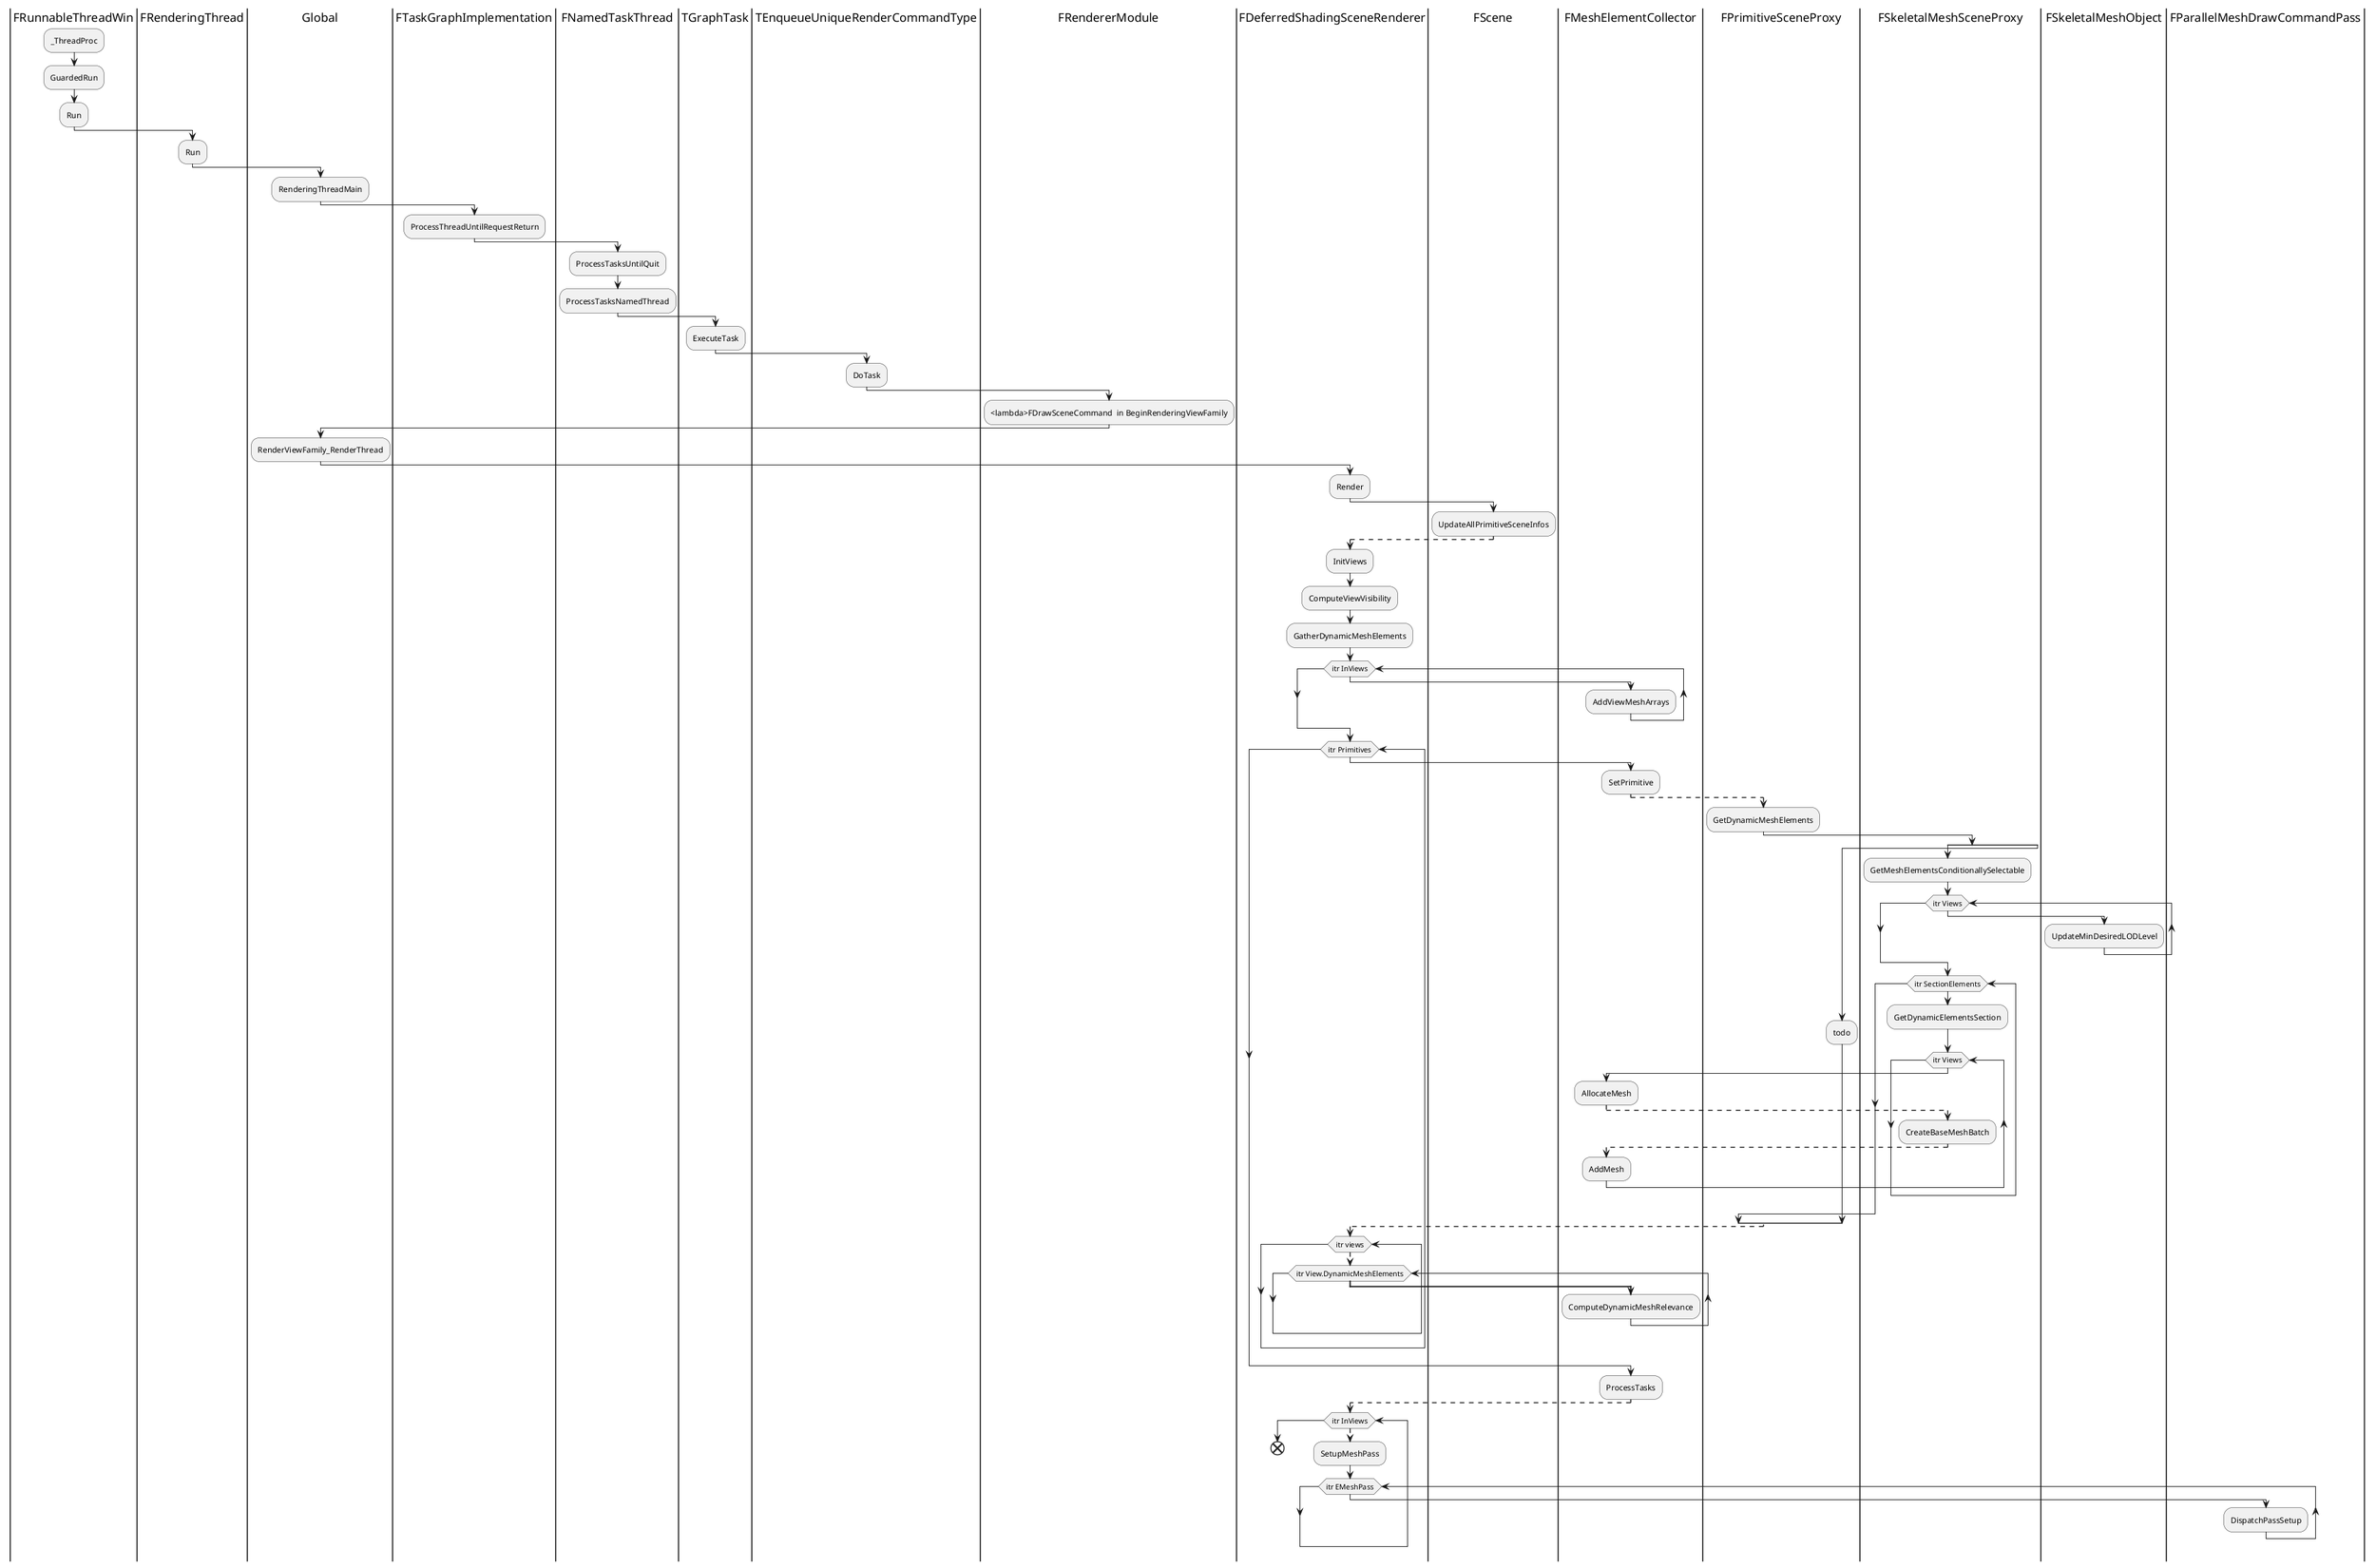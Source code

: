 @startuml ad_rendering

|FRunnableThreadWin|
:_ThreadProc;
:GuardedRun;
:Run;

|FRenderingThread|
:Run;

|Global|
:RenderingThreadMain;

|FTaskGraphImplementation|
:ProcessThreadUntilRequestReturn;

|FNamedTaskThread|
:ProcessTasksUntilQuit;
:ProcessTasksNamedThread;

|TGraphTask|
:ExecuteTask;

|TEnqueueUniqueRenderCommandType|
:DoTask;

|FRendererModule|
:<lambda>FDrawSceneCommand  in BeginRenderingViewFamily;

|Global|
:RenderViewFamily_RenderThread;

|FDeferredShadingSceneRenderer|
:Render;
|FScene|
:UpdateAllPrimitiveSceneInfos;
|FDeferredShadingSceneRenderer|
-[dashed]->
:InitViews;
:ComputeViewVisibility;
:GatherDynamicMeshElements;


while (itr InViews)
|FMeshElementCollector|
:AddViewMeshArrays;
|FDeferredShadingSceneRenderer|
endwhile
while (itr Primitives)
|FMeshElementCollector|
:SetPrimitive;

|FPrimitiveSceneProxy|
-[dashed]->
:GetDynamicMeshElements;

|FDeferredShadingSceneRenderer|
split
    |FSkeletalMeshSceneProxy|
    :GetMeshElementsConditionallySelectable;
    while (itr Views)
    |FSkeletalMeshObject|
    :UpdateMinDesiredLODLevel;
    |FSkeletalMeshSceneProxy|
    end while
   
    while (itr SectionElements)
    :GetDynamicElementsSection;
    while (itr Views)
    |FMeshElementCollector|
    :AllocateMesh;
    |FSkeletalMeshSceneProxy|
    -[dashed]->
    :CreateBaseMeshBatch;
    |FMeshElementCollector|
    -[dashed]->
    :AddMesh;
    end while
    end while
split again
    |FPrimitiveSceneProxy|
    :todo;
end split

|FDeferredShadingSceneRenderer|
-[dashed]->
while (itr views)
while (itr View.DynamicMeshElements)
|FMeshElementCollector|
-[bold]->
:ComputeDynamicMeshRelevance;

|FDeferredShadingSceneRenderer|
end while
end while
end while
|FMeshElementCollector|
:ProcessTasks;

|FDeferredShadingSceneRenderer|
-[dashed]->
while (itr InViews)
:SetupMeshPass;
while (itr EMeshPass)
|FParallelMeshDrawCommandPass|
:DispatchPassSetup;

|FDeferredShadingSceneRenderer|
end while
end while
end
@enduml